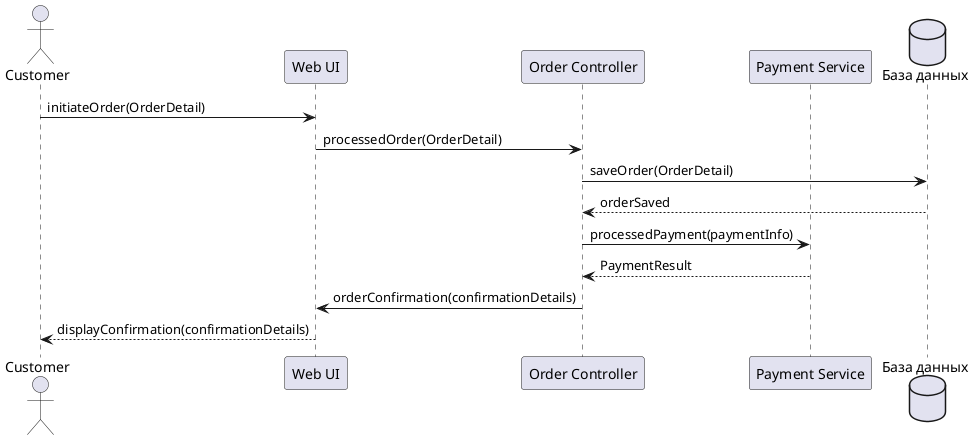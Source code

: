 @startuml
'https://plantuml.com/sequence-diagram

@startuml
actor Customer                 as C
participant "Web UI"           as WUI
participant "Order Controller" as OC
participant "Payment Service"  as PS
database "База данных"         as DB

C -> WUI    : initiateOrder(OrderDetail)
WUI -> OC   : processedOrder(OrderDetail)
OC  -> DB   : saveOrder(OrderDetail)
DB  --> OC  : orderSaved
OC  -> PS   : processedPayment(paymentInfo)
PS  --> OC  : PaymentResult
OC  ->  WUI : orderConfirmation(confirmationDetails)
WUI --> C   : displayConfirmation(confirmationDetails)


@enduml
